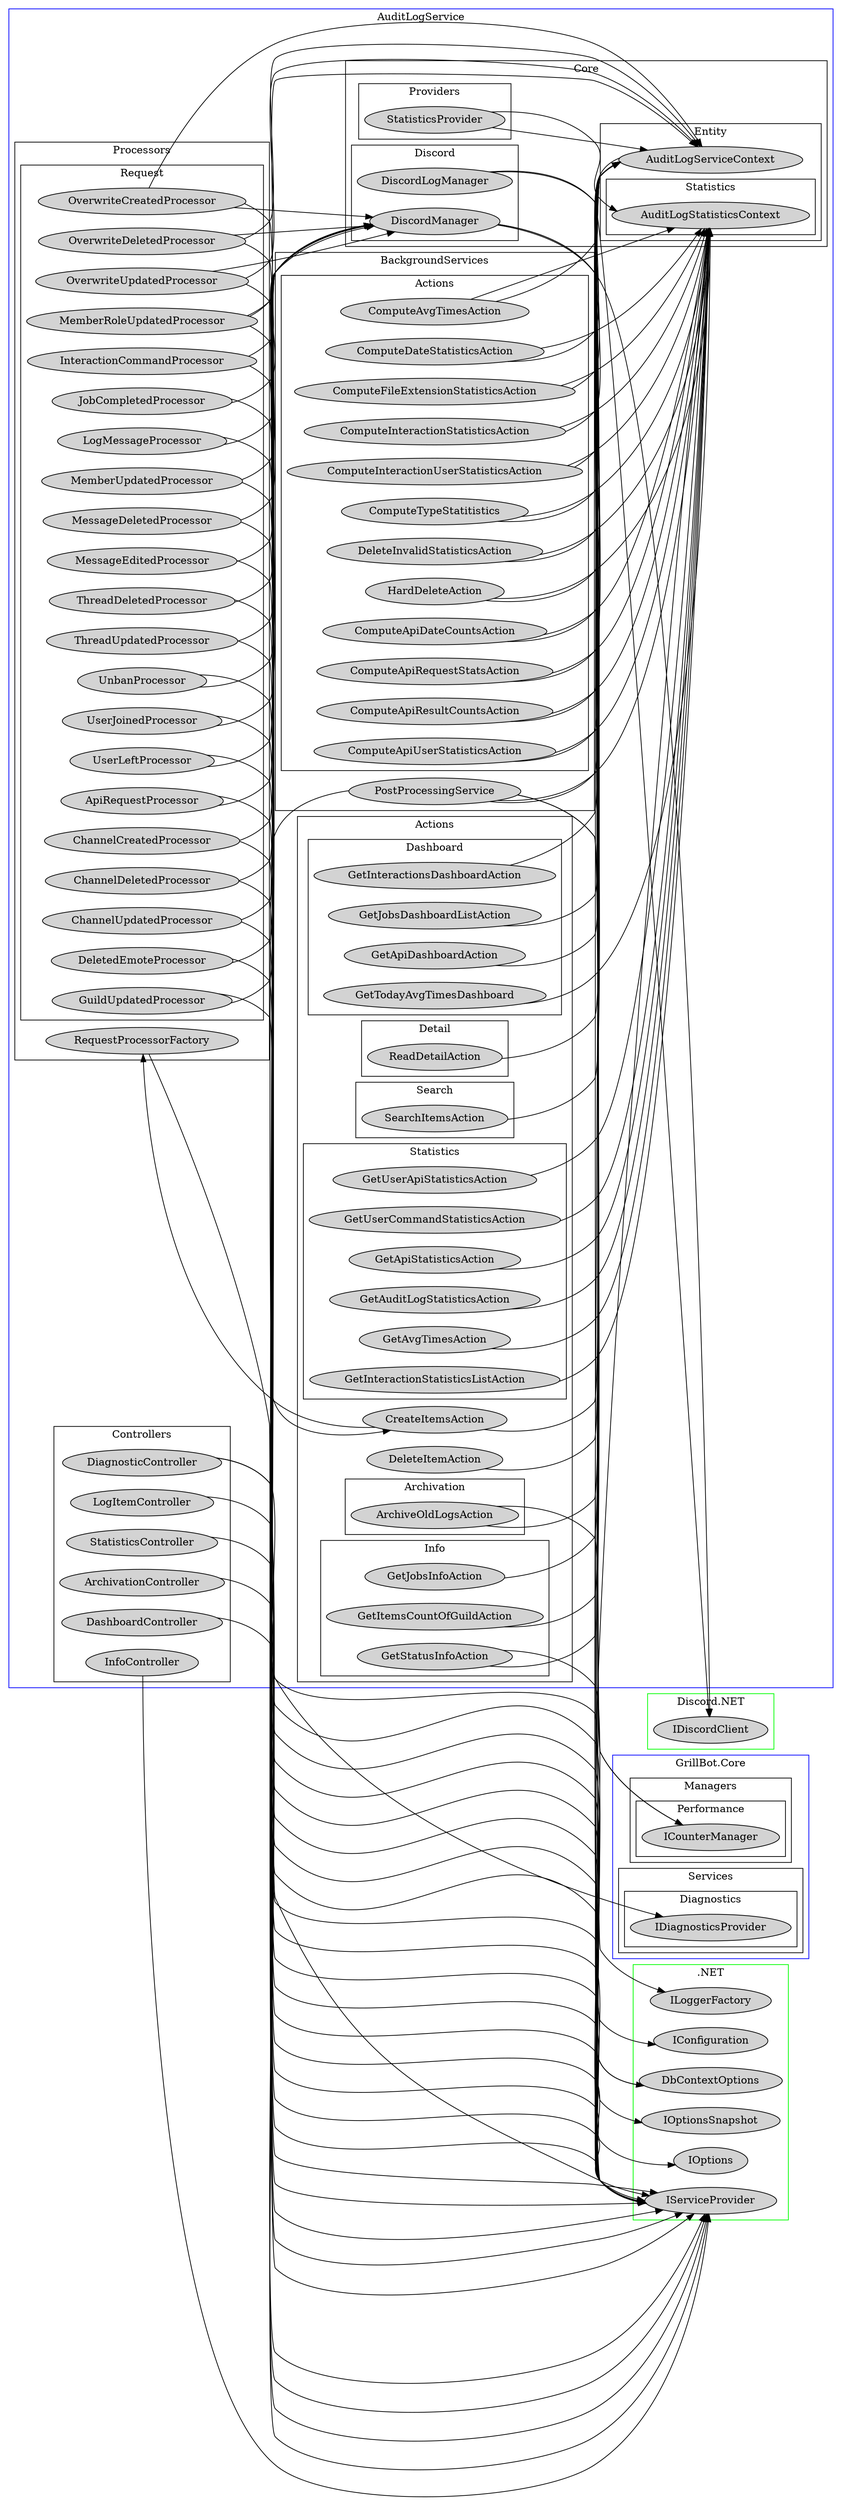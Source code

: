 digraph AuditLogService {
    rankdir=LR
	
	subgraph cluster_0 {
		node [style=filled];
		label = "AuditLogService";
		color=blue
		
        subgraph cluster_3_1 {
            node [style=filled];
            label="Actions";
            color=black;
            
            subgraph cluster_3_1_1 {
                node [style=filled];
                label="Archivation";
                color=black;
                
                ArchiveOldLogsAction
            }
            
            subgraph cluster_3_1_2 {
                node [style=filled];
                label="Dashboard";
                color=black;
                
                GetApiDashboardAction
                GetTodayAvgTimesDashboard
                GetInteractionsDashboardAction
                GetJobsDashboardListAction
            }
            
            subgraph cluster_3_1_3 {
                node [style=filled];
                label="Detail";
                color=black;
                
                ReadDetailAction
            }
            
            subgraph cluster_3_1_4 {
                node [style=filled];
                label="Info";
                color=black;
                
                GetJobsInfoAction
                GetItemsCountOfGuildAction
                GetStatusInfoAction
            }
            
            subgraph cluster_3_1_5 {
                node [style=filled];
                label="Search";
                color=black;
                
                SearchItemsAction
            }
            
            subgraph cluster_3_1_6 {
                node [style=filled];
                label="Statistics";
                color=black;
                
                GetApiStatisticsAction
                GetAuditLogStatisticsAction
                GetAvgTimesAction
                GetInteractionStatisticsListAction
                GetUserApiStatisticsAction
                GetUserCommandStatisticsAction
            }
            
            CreateItemsAction
            DeleteItemAction    
        }
        
        subgraph cluster_3_2 {
            node [style=filled];
            label="BackgroundServices";
            color=black;
            
            subgraph cluster_3_2_1 {
                node [style=filled];
                label="Actions";
                color=black;
                
                ComputeApiDateCountsAction
                ComputeApiRequestStatsAction
                ComputeApiResultCountsAction
                ComputeApiUserStatisticsAction
                ComputeAvgTimesAction
                ComputeDateStatisticsAction
                ComputeFileExtensionStatisticsAction
                ComputeInteractionStatisticsAction
                ComputeInteractionUserStatisticsAction
                ComputeTypeStatitistics
                DeleteInvalidStatisticsAction
                HardDeleteAction
            }
            
            PostProcessingService
        }
        
        subgraph cluster_3_3 {
            node [style=filled];
            label="Controllers";
            color=black;
            
            ArchivationController
            DashboardController
            DiagnosticController
            InfoController
            LogItemController
            StatisticsController
        }
        
        subgraph cluster_3_4 {
            node [style=filled];
            label="Core"
            color=black
            
            subgraph cluster_3_4_1 {
                node [style=filled];
                label="Discord"
                color=black;
                
                DiscordLogManager
                DiscordManager
            }
            
            subgraph cluster_3_4_2 {
                node [style=filled];
                label="Entity"
                color=black;
                
                AuditLogServiceContext
                
                subgraph cluster_3_4_2_1 {
                    node [style=filled];
                    label="Statistics"
                    color=black;
                
                    AuditLogStatisticsContext
                }
            }
            
            subgraph cluster_3_4_3 {
                node [style=filled];
                label="Providers"
                color=black;
                
                StatisticsProvider
            }
        }
        
        subgraph cluster_3_5 {
            node [style=filled];
            label="Processors"
            color=black
            
            subgraph cluster_3_5_1 {
                node [style=filled];
                label="Request"
                color=black
            
                ApiRequestProcessor
                ChannelCreatedProcessor
                ChannelDeletedProcessor
                ChannelUpdatedProcessor
                DeletedEmoteProcessor
                GuildUpdatedProcessor
                InteractionCommandProcessor
                JobCompletedProcessor
                LogMessageProcessor
                MemberRoleUpdatedProcessor
                MemberUpdatedProcessor
                MessageDeletedProcessor
                MessageEditedProcessor
                OverwriteCreatedProcessor
                OverwriteDeletedProcessor
                OverwriteUpdatedProcessor
                ThreadDeletedProcessor
                ThreadUpdatedProcessor
                UnbanProcessor
                UserJoinedProcessor
                UserLeftProcessor
            }
            
            RequestProcessorFactory
        }
	}
	
	subgraph cluster_4 {
	    node [style=filled];
	    label = "GrillBot.Core";
	    color=blue
	    
	    subgraph cluster_4_1 {
	        node [style=filled];
            label="Managers";
            color=black;
            
            subgraph cluster_4_1_2 {
	            node [style=filled];
                label="Performance";
                color=black;
                
                ICounterManager
	        }
	    }
	    
	    subgraph cluster_4_2 {
	        node [style=filled];
            label="Services";
            color=black;
	        
	        subgraph cluster_4_3 {
	            node [style=filled];
                label="Diagnostics";
                color=black;
	            
	            IDiagnosticsProvider
	        }
	    }
	}
	
	subgraph cluster_100 {
	    node[style=filled];
	    label = ".NET"
	    color=green
	    
	    IServiceProvider
	    DbContextOptions
	    ILoggerFactory
	    IOptionsSnapshot
	    IConfiguration
	    IOptions
	}
	
	subgraph cluster_200 {
	    node[style=filled];
	    label = "Discord.NET"
	    color=green
	    
	    IDiscordClient
	}
	
    ArchiveOldLogsAction -> { IOptionsSnapshot AuditLogServiceContext }
    ReadDetailAction -> { AuditLogServiceContext }
    GetJobsInfoAction -> { AuditLogServiceContext }
    SearchItemsAction -> { AuditLogServiceContext }
    GetApiStatisticsAction -> { AuditLogStatisticsContext }
    GetAuditLogStatisticsAction -> { AuditLogStatisticsContext }
    GetAvgTimesAction -> { AuditLogStatisticsContext }
    GetInteractionStatisticsListAction -> { AuditLogStatisticsContext }
    GetUserApiStatisticsAction -> { AuditLogStatisticsContext }
    GetUserCommandStatisticsAction -> { AuditLogStatisticsContext }
    CreateItemsAction -> { AuditLogServiceContext RequestProcessorFactory }
    DeleteItemAction -> { AuditLogServiceContext }
    ArchivationController -> { IServiceProvider }
    DiagnosticController -> { IDiagnosticsProvider IServiceProvider }
    InfoController -> { IServiceProvider }
    LogItemController -> { IServiceProvider }
    StatisticsController -> { IServiceProvider }
    DiscordLogManager -> { IDiscordClient ILoggerFactory }
    DiscordManager -> { IDiscordClient IConfiguration ICounterManager }
    AuditLogServiceContext -> { DbContextOptions }
    StatisticsProvider -> { AuditLogServiceContext AuditLogStatisticsContext }
    { ApiRequestProcessor ChannelCreatedProcessor ChannelDeletedProcessor ChannelUpdatedProcessor DeletedEmoteProcessor GuildUpdatedProcessor InteractionCommandProcessor JobCompletedProcessor LogMessageProcessor MemberUpdatedProcessor MessageDeletedProcessor MessageEditedProcessor ThreadDeletedProcessor ThreadUpdatedProcessor UnbanProcessor UserJoinedProcessor UserLeftProcessor } -> { IServiceProvider DiscordManager }
    { MemberRoleUpdatedProcessor OverwriteCreatedProcessor OverwriteDeletedProcessor OverwriteUpdatedProcessor } -> { IServiceProvider AuditLogServiceContext DiscordManager }
    RequestProcessorFactory -> { IServiceProvider }
    GetItemsCountOfGuildAction -> { AuditLogServiceContext }
    GetApiDashboardAction -> { AuditLogServiceContext }
    GetTodayAvgTimesDashboard -> { AuditLogStatisticsContext }
    GetInteractionsDashboardAction -> { AuditLogServiceContext }
    GetJobsDashboardListAction -> { AuditLogServiceContext }
    DashboardController -> { IServiceProvider }
    GetStatusInfoAction -> { AuditLogServiceContext IOptions }
    { ComputeApiDateCountsAction ComputeApiRequestStatsAction ComputeApiResultCountsAction ComputeApiUserStatisticsAction ComputeAvgTimesAction ComputeDateStatisticsAction ComputeFileExtensionStatisticsAction ComputeInteractionStatisticsAction ComputeInteractionUserStatisticsAction ComputeTypeStatitistics DeleteInvalidStatisticsAction HardDeleteAction } -> { AuditLogServiceContext AuditLogStatisticsContext }
    PostProcessingService -> { IServiceProvider ICounterManager CreateItemsAction AuditLogServiceContext AuditLogStatisticsContext }
    AuditLogStatisticsContext -> { DbContextOptions }
}
